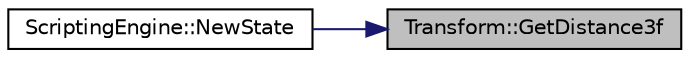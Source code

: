 digraph "Transform::GetDistance3f"
{
 // LATEX_PDF_SIZE
  edge [fontname="Helvetica",fontsize="10",labelfontname="Helvetica",labelfontsize="10"];
  node [fontname="Helvetica",fontsize="10",shape=record];
  rankdir="RL";
  Node55 [label="Transform::GetDistance3f",height=0.2,width=0.4,color="black", fillcolor="grey75", style="filled", fontcolor="black",tooltip="calculates the distance of this transform in world space to a point in the world"];
  Node55 -> Node56 [dir="back",color="midnightblue",fontsize="10",style="solid",fontname="Helvetica"];
  Node56 [label="ScriptingEngine::NewState",height=0.2,width=0.4,color="black", fillcolor="white", style="filled",URL="$class_scripting_engine.html#a125a0c206da8e74b8f6664c4e523606a",tooltip="Sets up the engine with initial processes and variables and exposes engine functionality to lua."];
}
